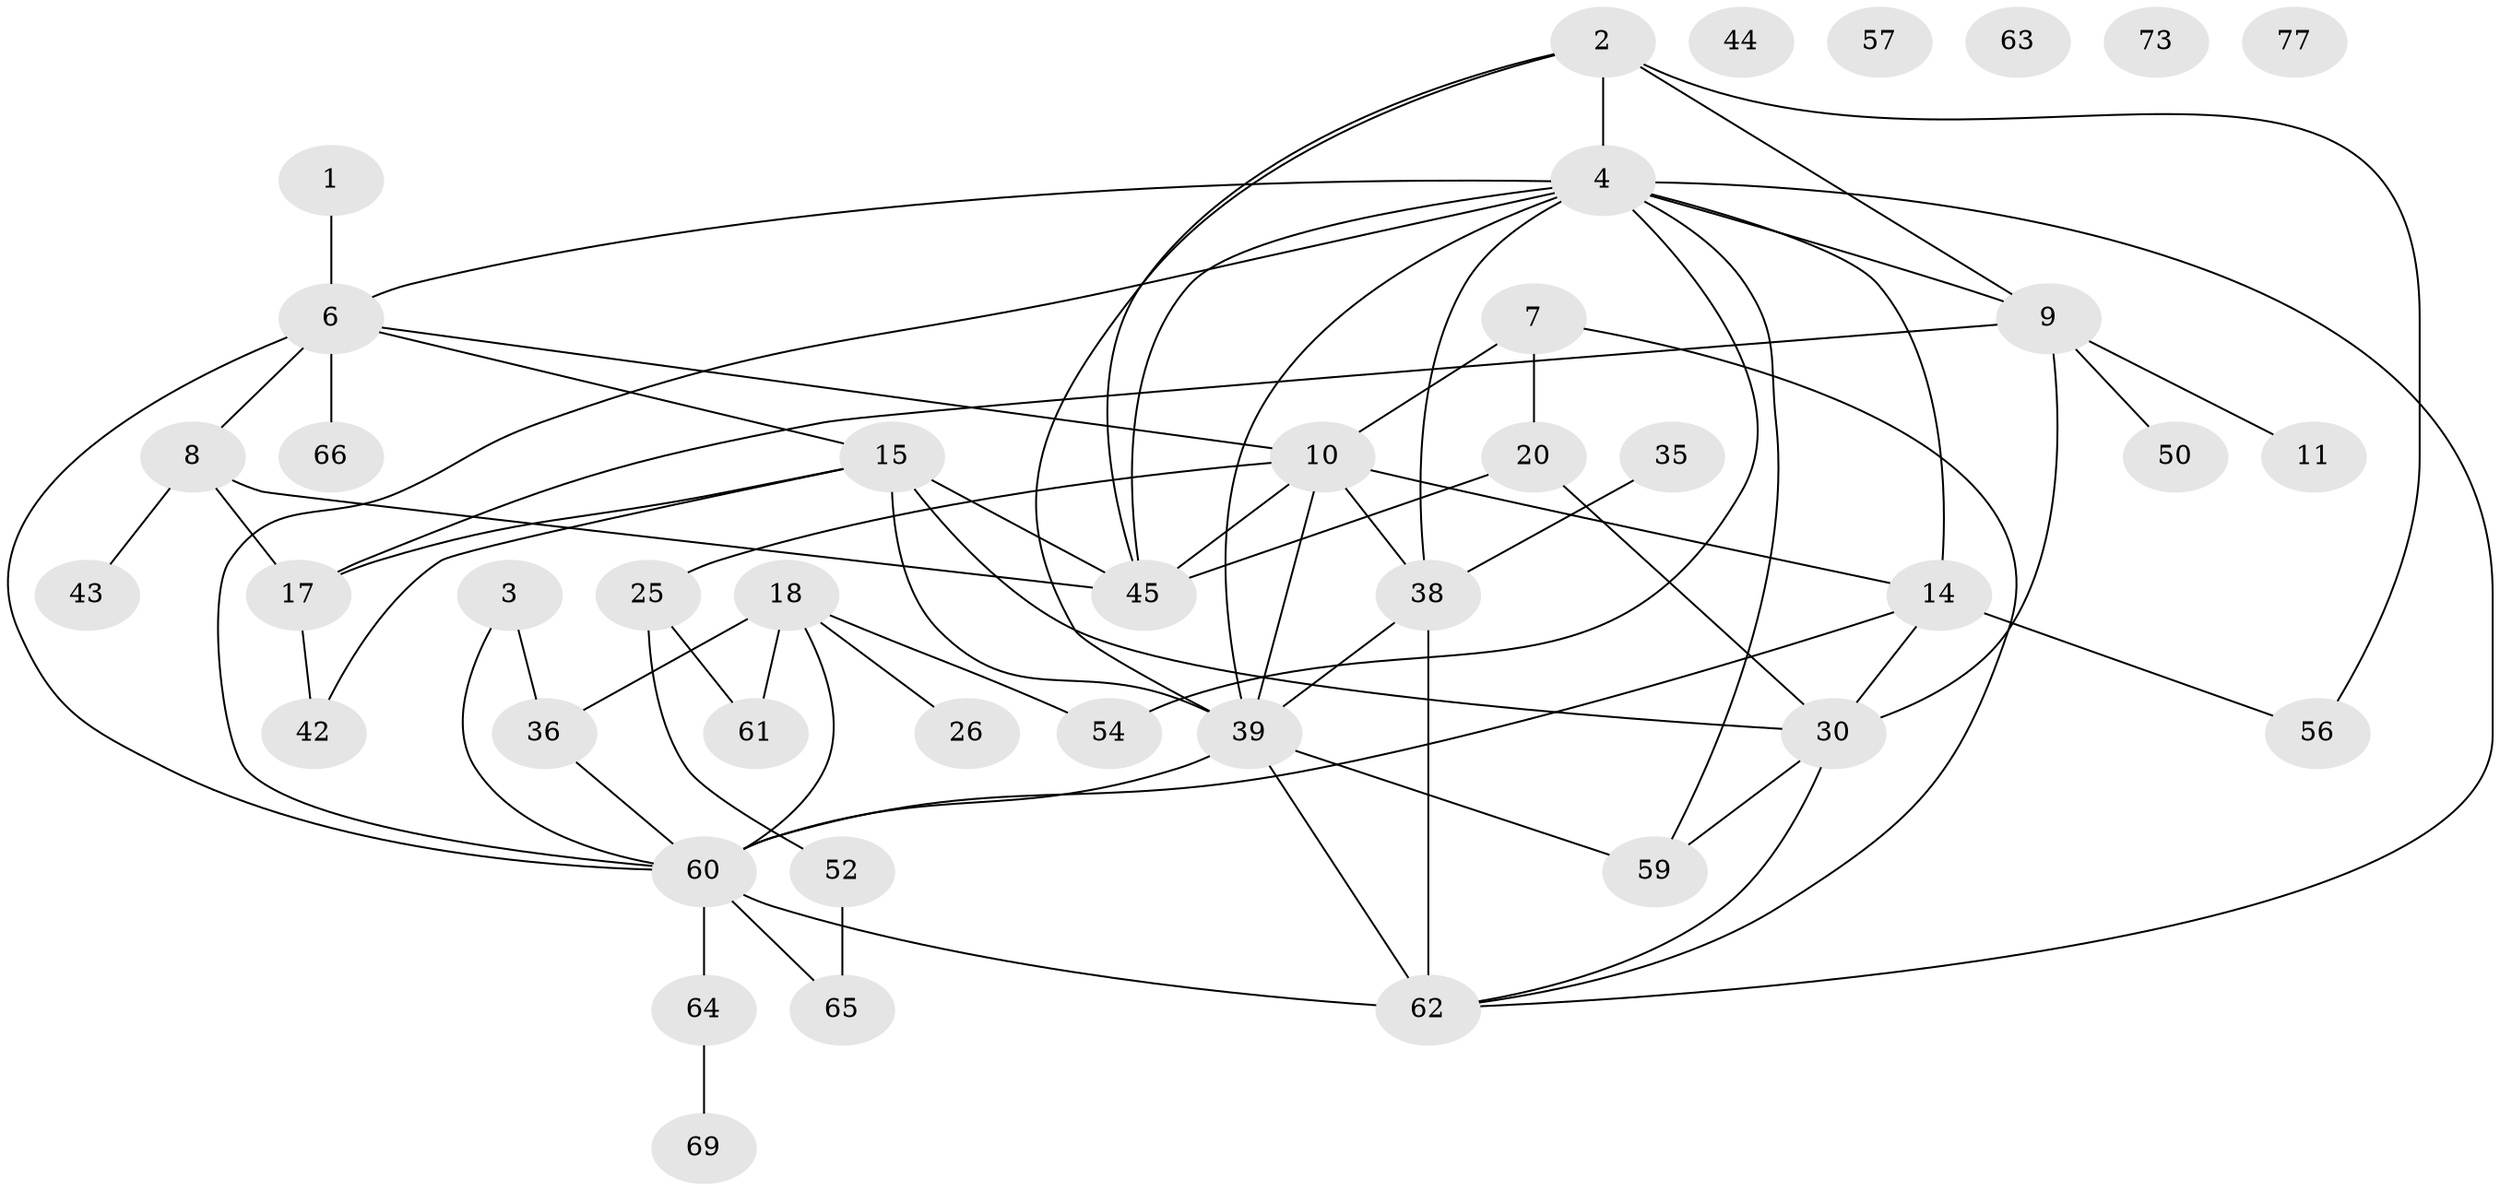 // original degree distribution, {1: 0.14285714285714285, 5: 0.09523809523809523, 2: 0.32142857142857145, 7: 0.047619047619047616, 3: 0.16666666666666666, 4: 0.11904761904761904, 6: 0.047619047619047616, 0: 0.05952380952380952}
// Generated by graph-tools (version 1.1) at 2025/12/03/09/25 04:12:53]
// undirected, 42 vertices, 70 edges
graph export_dot {
graph [start="1"]
  node [color=gray90,style=filled];
  1;
  2 [super="+5"];
  3;
  4 [super="+16+28"];
  6 [super="+37+75+27"];
  7 [super="+72+40"];
  8 [super="+79"];
  9 [super="+23+12"];
  10 [super="+13+47"];
  11;
  14 [super="+22+31"];
  15 [super="+82+74+33"];
  17 [super="+46"];
  18 [super="+71"];
  20 [super="+53"];
  25 [super="+29+78"];
  26 [super="+32"];
  30 [super="+58+34"];
  35 [super="+51"];
  36;
  38 [super="+48+49"];
  39 [super="+55+41"];
  42;
  43;
  44;
  45;
  50;
  52;
  54;
  56;
  57;
  59;
  60 [super="+68"];
  61;
  62;
  63;
  64;
  65;
  66;
  69;
  73;
  77;
  1 -- 6;
  2 -- 39;
  2 -- 45;
  2 -- 56;
  2 -- 4;
  2 -- 9;
  3 -- 36;
  3 -- 60;
  4 -- 54;
  4 -- 59;
  4 -- 62;
  4 -- 45;
  4 -- 9 [weight=2];
  4 -- 60;
  4 -- 6;
  4 -- 38;
  4 -- 14;
  4 -- 39 [weight=2];
  6 -- 66;
  6 -- 8;
  6 -- 10;
  6 -- 60;
  6 -- 15;
  7 -- 62;
  7 -- 10 [weight=2];
  7 -- 20;
  8 -- 43;
  8 -- 45;
  8 -- 17;
  9 -- 30 [weight=2];
  9 -- 17;
  9 -- 50;
  9 -- 11;
  10 -- 45;
  10 -- 38;
  10 -- 25;
  10 -- 14;
  10 -- 39;
  14 -- 56;
  14 -- 60;
  14 -- 30;
  15 -- 39;
  15 -- 42;
  15 -- 17;
  15 -- 45;
  15 -- 30 [weight=3];
  17 -- 42;
  18 -- 26;
  18 -- 36;
  18 -- 61;
  18 -- 60;
  18 -- 54;
  20 -- 45;
  20 -- 30 [weight=2];
  25 -- 61;
  25 -- 52;
  30 -- 62;
  30 -- 59;
  35 -- 38;
  36 -- 60;
  38 -- 39;
  38 -- 62;
  39 -- 59;
  39 -- 60;
  39 -- 62;
  52 -- 65;
  60 -- 62 [weight=2];
  60 -- 64;
  60 -- 65;
  64 -- 69;
}
